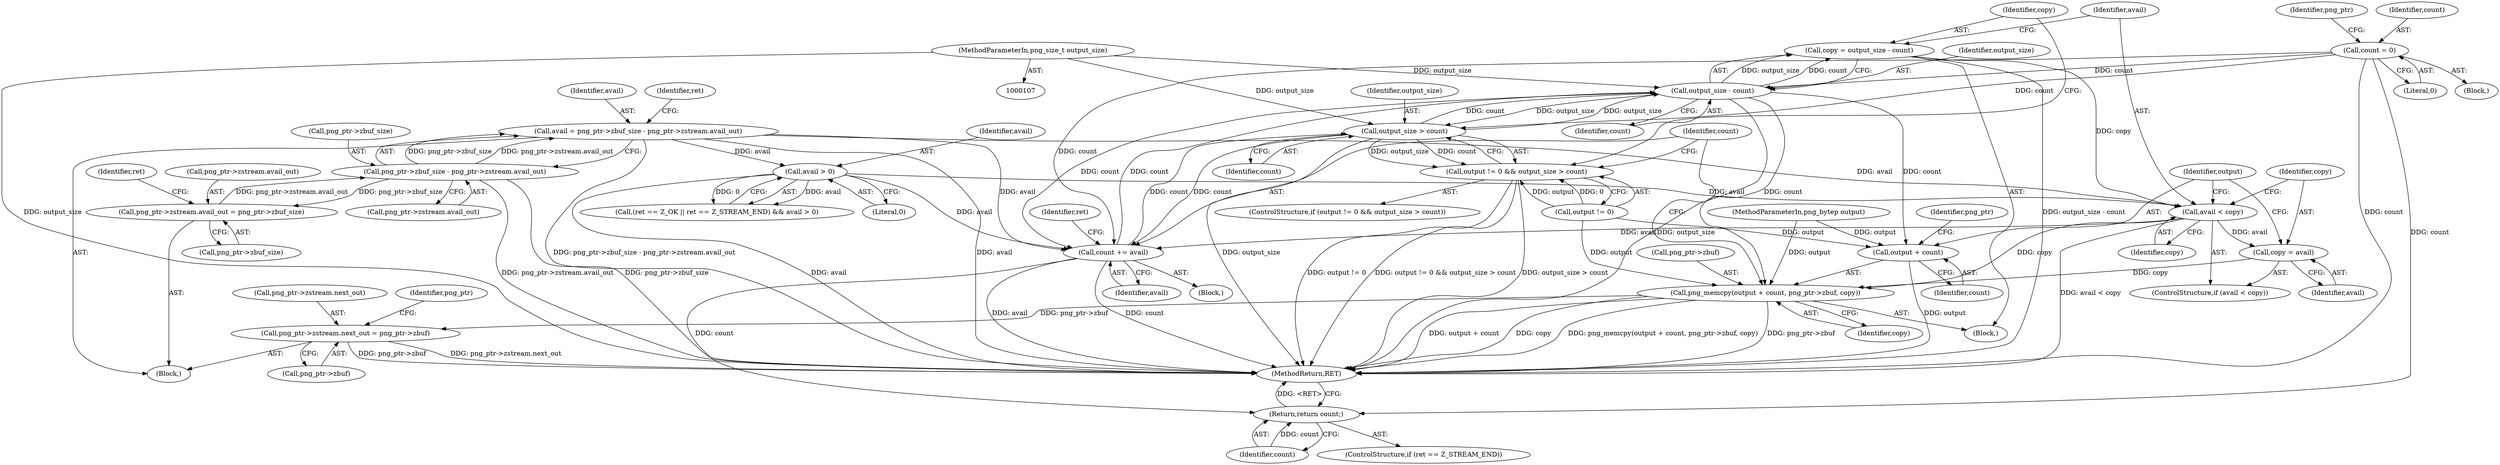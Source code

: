 digraph "0_Chrome_4cf106cdb83dd6b35d3b26d06cc67d1d2d99041e@API" {
"1000199" [label="(Call,copy = output_size - count)"];
"1000201" [label="(Call,output_size - count)"];
"1000194" [label="(Call,output_size > count)"];
"1000112" [label="(MethodParameterIn,png_size_t output_size)"];
"1000219" [label="(Call,count += avail)"];
"1000185" [label="(Call,avail > 0)"];
"1000165" [label="(Call,avail = png_ptr->zbuf_size - png_ptr->zstream.avail_out)"];
"1000167" [label="(Call,png_ptr->zbuf_size - png_ptr->zstream.avail_out)"];
"1000148" [label="(Call,png_ptr->zstream.avail_out = png_ptr->zbuf_size)"];
"1000205" [label="(Call,avail < copy)"];
"1000199" [label="(Call,copy = output_size - count)"];
"1000115" [label="(Call,count = 0)"];
"1000208" [label="(Call,copy = avail)"];
"1000211" [label="(Call,png_memcpy(output + count, png_ptr->zbuf, copy))"];
"1000139" [label="(Call,png_ptr->zstream.next_out = png_ptr->zbuf)"];
"1000190" [label="(Call,output != 0 && output_size > count)"];
"1000212" [label="(Call,output + count)"];
"1000243" [label="(Return,return count;)"];
"1000116" [label="(Identifier,count)"];
"1000206" [label="(Identifier,avail)"];
"1000189" [label="(ControlStructure,if (output != 0 && output_size > count))"];
"1000111" [label="(MethodParameterIn,png_bytep output)"];
"1000117" [label="(Literal,0)"];
"1000220" [label="(Identifier,count)"];
"1000219" [label="(Call,count += avail)"];
"1000244" [label="(Identifier,count)"];
"1000204" [label="(ControlStructure,if (avail < copy))"];
"1000199" [label="(Call,copy = output_size - count)"];
"1000145" [label="(Call,png_ptr->zbuf)"];
"1000243" [label="(Return,return count;)"];
"1000221" [label="(Identifier,avail)"];
"1000299" [label="(MethodReturn,RET)"];
"1000151" [label="(Identifier,png_ptr)"];
"1000197" [label="(Block,)"];
"1000136" [label="(Block,)"];
"1000167" [label="(Call,png_ptr->zbuf_size - png_ptr->zstream.avail_out)"];
"1000115" [label="(Call,count = 0)"];
"1000180" [label="(Identifier,ret)"];
"1000194" [label="(Call,output_size > count)"];
"1000196" [label="(Identifier,count)"];
"1000166" [label="(Identifier,avail)"];
"1000212" [label="(Call,output + count)"];
"1000205" [label="(Call,avail < copy)"];
"1000213" [label="(Identifier,output)"];
"1000207" [label="(Identifier,copy)"];
"1000113" [label="(Block,)"];
"1000140" [label="(Call,png_ptr->zstream.next_out)"];
"1000191" [label="(Call,output != 0)"];
"1000190" [label="(Call,output != 0 && output_size > count)"];
"1000186" [label="(Identifier,avail)"];
"1000208" [label="(Call,copy = avail)"];
"1000168" [label="(Call,png_ptr->zbuf_size)"];
"1000187" [label="(Literal,0)"];
"1000211" [label="(Call,png_memcpy(output + count, png_ptr->zbuf, copy))"];
"1000112" [label="(MethodParameterIn,png_size_t output_size)"];
"1000200" [label="(Identifier,copy)"];
"1000216" [label="(Identifier,png_ptr)"];
"1000165" [label="(Call,avail = png_ptr->zbuf_size - png_ptr->zstream.avail_out)"];
"1000149" [label="(Call,png_ptr->zstream.avail_out)"];
"1000224" [label="(Identifier,ret)"];
"1000239" [label="(ControlStructure,if (ret == Z_STREAM_END))"];
"1000195" [label="(Identifier,output_size)"];
"1000158" [label="(Identifier,ret)"];
"1000210" [label="(Identifier,avail)"];
"1000218" [label="(Identifier,copy)"];
"1000185" [label="(Call,avail > 0)"];
"1000214" [label="(Identifier,count)"];
"1000201" [label="(Call,output_size - count)"];
"1000203" [label="(Identifier,count)"];
"1000177" [label="(Call,(ret == Z_OK || ret == Z_STREAM_END) && avail > 0)"];
"1000209" [label="(Identifier,copy)"];
"1000148" [label="(Call,png_ptr->zstream.avail_out = png_ptr->zbuf_size)"];
"1000202" [label="(Identifier,output_size)"];
"1000171" [label="(Call,png_ptr->zstream.avail_out)"];
"1000154" [label="(Call,png_ptr->zbuf_size)"];
"1000139" [label="(Call,png_ptr->zstream.next_out = png_ptr->zbuf)"];
"1000215" [label="(Call,png_ptr->zbuf)"];
"1000121" [label="(Identifier,png_ptr)"];
"1000188" [label="(Block,)"];
"1000199" -> "1000197"  [label="AST: "];
"1000199" -> "1000201"  [label="CFG: "];
"1000200" -> "1000199"  [label="AST: "];
"1000201" -> "1000199"  [label="AST: "];
"1000206" -> "1000199"  [label="CFG: "];
"1000199" -> "1000299"  [label="DDG: output_size - count"];
"1000201" -> "1000199"  [label="DDG: output_size"];
"1000201" -> "1000199"  [label="DDG: count"];
"1000199" -> "1000205"  [label="DDG: copy"];
"1000201" -> "1000203"  [label="CFG: "];
"1000202" -> "1000201"  [label="AST: "];
"1000203" -> "1000201"  [label="AST: "];
"1000201" -> "1000299"  [label="DDG: output_size"];
"1000201" -> "1000194"  [label="DDG: output_size"];
"1000194" -> "1000201"  [label="DDG: output_size"];
"1000194" -> "1000201"  [label="DDG: count"];
"1000112" -> "1000201"  [label="DDG: output_size"];
"1000219" -> "1000201"  [label="DDG: count"];
"1000115" -> "1000201"  [label="DDG: count"];
"1000201" -> "1000211"  [label="DDG: count"];
"1000201" -> "1000212"  [label="DDG: count"];
"1000201" -> "1000219"  [label="DDG: count"];
"1000194" -> "1000190"  [label="AST: "];
"1000194" -> "1000196"  [label="CFG: "];
"1000195" -> "1000194"  [label="AST: "];
"1000196" -> "1000194"  [label="AST: "];
"1000190" -> "1000194"  [label="CFG: "];
"1000194" -> "1000299"  [label="DDG: output_size"];
"1000194" -> "1000190"  [label="DDG: output_size"];
"1000194" -> "1000190"  [label="DDG: count"];
"1000112" -> "1000194"  [label="DDG: output_size"];
"1000219" -> "1000194"  [label="DDG: count"];
"1000115" -> "1000194"  [label="DDG: count"];
"1000194" -> "1000219"  [label="DDG: count"];
"1000112" -> "1000107"  [label="AST: "];
"1000112" -> "1000299"  [label="DDG: output_size"];
"1000219" -> "1000188"  [label="AST: "];
"1000219" -> "1000221"  [label="CFG: "];
"1000220" -> "1000219"  [label="AST: "];
"1000221" -> "1000219"  [label="AST: "];
"1000224" -> "1000219"  [label="CFG: "];
"1000219" -> "1000299"  [label="DDG: avail"];
"1000219" -> "1000299"  [label="DDG: count"];
"1000185" -> "1000219"  [label="DDG: avail"];
"1000205" -> "1000219"  [label="DDG: avail"];
"1000165" -> "1000219"  [label="DDG: avail"];
"1000115" -> "1000219"  [label="DDG: count"];
"1000219" -> "1000243"  [label="DDG: count"];
"1000185" -> "1000177"  [label="AST: "];
"1000185" -> "1000187"  [label="CFG: "];
"1000186" -> "1000185"  [label="AST: "];
"1000187" -> "1000185"  [label="AST: "];
"1000177" -> "1000185"  [label="CFG: "];
"1000185" -> "1000299"  [label="DDG: avail"];
"1000185" -> "1000177"  [label="DDG: avail"];
"1000185" -> "1000177"  [label="DDG: 0"];
"1000165" -> "1000185"  [label="DDG: avail"];
"1000185" -> "1000205"  [label="DDG: avail"];
"1000165" -> "1000136"  [label="AST: "];
"1000165" -> "1000167"  [label="CFG: "];
"1000166" -> "1000165"  [label="AST: "];
"1000167" -> "1000165"  [label="AST: "];
"1000180" -> "1000165"  [label="CFG: "];
"1000165" -> "1000299"  [label="DDG: png_ptr->zbuf_size - png_ptr->zstream.avail_out"];
"1000165" -> "1000299"  [label="DDG: avail"];
"1000167" -> "1000165"  [label="DDG: png_ptr->zbuf_size"];
"1000167" -> "1000165"  [label="DDG: png_ptr->zstream.avail_out"];
"1000165" -> "1000205"  [label="DDG: avail"];
"1000167" -> "1000171"  [label="CFG: "];
"1000168" -> "1000167"  [label="AST: "];
"1000171" -> "1000167"  [label="AST: "];
"1000167" -> "1000299"  [label="DDG: png_ptr->zbuf_size"];
"1000167" -> "1000299"  [label="DDG: png_ptr->zstream.avail_out"];
"1000167" -> "1000148"  [label="DDG: png_ptr->zbuf_size"];
"1000148" -> "1000167"  [label="DDG: png_ptr->zstream.avail_out"];
"1000148" -> "1000136"  [label="AST: "];
"1000148" -> "1000154"  [label="CFG: "];
"1000149" -> "1000148"  [label="AST: "];
"1000154" -> "1000148"  [label="AST: "];
"1000158" -> "1000148"  [label="CFG: "];
"1000205" -> "1000204"  [label="AST: "];
"1000205" -> "1000207"  [label="CFG: "];
"1000206" -> "1000205"  [label="AST: "];
"1000207" -> "1000205"  [label="AST: "];
"1000209" -> "1000205"  [label="CFG: "];
"1000213" -> "1000205"  [label="CFG: "];
"1000205" -> "1000299"  [label="DDG: avail < copy"];
"1000205" -> "1000208"  [label="DDG: avail"];
"1000205" -> "1000211"  [label="DDG: copy"];
"1000115" -> "1000113"  [label="AST: "];
"1000115" -> "1000117"  [label="CFG: "];
"1000116" -> "1000115"  [label="AST: "];
"1000117" -> "1000115"  [label="AST: "];
"1000121" -> "1000115"  [label="CFG: "];
"1000115" -> "1000299"  [label="DDG: count"];
"1000115" -> "1000243"  [label="DDG: count"];
"1000208" -> "1000204"  [label="AST: "];
"1000208" -> "1000210"  [label="CFG: "];
"1000209" -> "1000208"  [label="AST: "];
"1000210" -> "1000208"  [label="AST: "];
"1000213" -> "1000208"  [label="CFG: "];
"1000208" -> "1000211"  [label="DDG: copy"];
"1000211" -> "1000197"  [label="AST: "];
"1000211" -> "1000218"  [label="CFG: "];
"1000212" -> "1000211"  [label="AST: "];
"1000215" -> "1000211"  [label="AST: "];
"1000218" -> "1000211"  [label="AST: "];
"1000220" -> "1000211"  [label="CFG: "];
"1000211" -> "1000299"  [label="DDG: output + count"];
"1000211" -> "1000299"  [label="DDG: copy"];
"1000211" -> "1000299"  [label="DDG: png_memcpy(output + count, png_ptr->zbuf, copy)"];
"1000211" -> "1000299"  [label="DDG: png_ptr->zbuf"];
"1000211" -> "1000139"  [label="DDG: png_ptr->zbuf"];
"1000191" -> "1000211"  [label="DDG: output"];
"1000111" -> "1000211"  [label="DDG: output"];
"1000139" -> "1000136"  [label="AST: "];
"1000139" -> "1000145"  [label="CFG: "];
"1000140" -> "1000139"  [label="AST: "];
"1000145" -> "1000139"  [label="AST: "];
"1000151" -> "1000139"  [label="CFG: "];
"1000139" -> "1000299"  [label="DDG: png_ptr->zstream.next_out"];
"1000139" -> "1000299"  [label="DDG: png_ptr->zbuf"];
"1000190" -> "1000189"  [label="AST: "];
"1000190" -> "1000191"  [label="CFG: "];
"1000191" -> "1000190"  [label="AST: "];
"1000200" -> "1000190"  [label="CFG: "];
"1000220" -> "1000190"  [label="CFG: "];
"1000190" -> "1000299"  [label="DDG: output_size > count"];
"1000190" -> "1000299"  [label="DDG: output != 0 && output_size > count"];
"1000190" -> "1000299"  [label="DDG: output != 0"];
"1000191" -> "1000190"  [label="DDG: output"];
"1000191" -> "1000190"  [label="DDG: 0"];
"1000212" -> "1000214"  [label="CFG: "];
"1000213" -> "1000212"  [label="AST: "];
"1000214" -> "1000212"  [label="AST: "];
"1000216" -> "1000212"  [label="CFG: "];
"1000212" -> "1000299"  [label="DDG: output"];
"1000191" -> "1000212"  [label="DDG: output"];
"1000111" -> "1000212"  [label="DDG: output"];
"1000243" -> "1000239"  [label="AST: "];
"1000243" -> "1000244"  [label="CFG: "];
"1000244" -> "1000243"  [label="AST: "];
"1000299" -> "1000243"  [label="CFG: "];
"1000243" -> "1000299"  [label="DDG: <RET>"];
"1000244" -> "1000243"  [label="DDG: count"];
}
